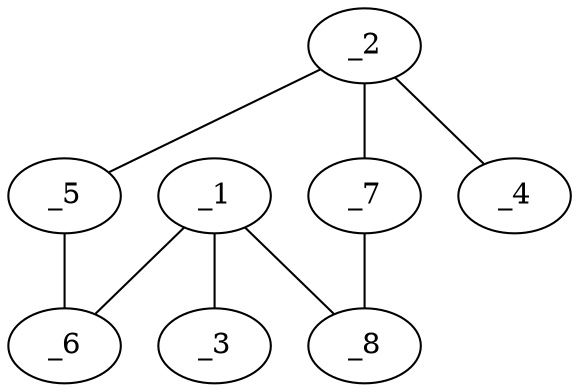 graph molid674349 {
	_1	 [charge=0,
		chem=1,
		symbol="C  ",
		x="2.866",
		y=1];
	_3	 [charge=0,
		chem=5,
		symbol="S  ",
		x="2.866",
		y=2];
	_1 -- _3	 [valence=2];
	_6	 [charge=0,
		chem=4,
		symbol="N  ",
		x=2,
		y="0.5"];
	_1 -- _6	 [valence=1];
	_8	 [charge=0,
		chem=4,
		symbol="N  ",
		x="3.7321",
		y="0.5"];
	_1 -- _8	 [valence=1];
	_2	 [charge=0,
		chem=1,
		symbol="C  ",
		x="2.866",
		y="-1"];
	_4	 [charge=0,
		chem=5,
		symbol="S  ",
		x="2.866",
		y="-2"];
	_2 -- _4	 [valence=2];
	_5	 [charge=0,
		chem=4,
		symbol="N  ",
		x=2,
		y="-0.5"];
	_2 -- _5	 [valence=1];
	_7	 [charge=0,
		chem=4,
		symbol="N  ",
		x="3.7321",
		y="-0.5"];
	_2 -- _7	 [valence=1];
	_5 -- _6	 [valence=1];
	_7 -- _8	 [valence=1];
}
